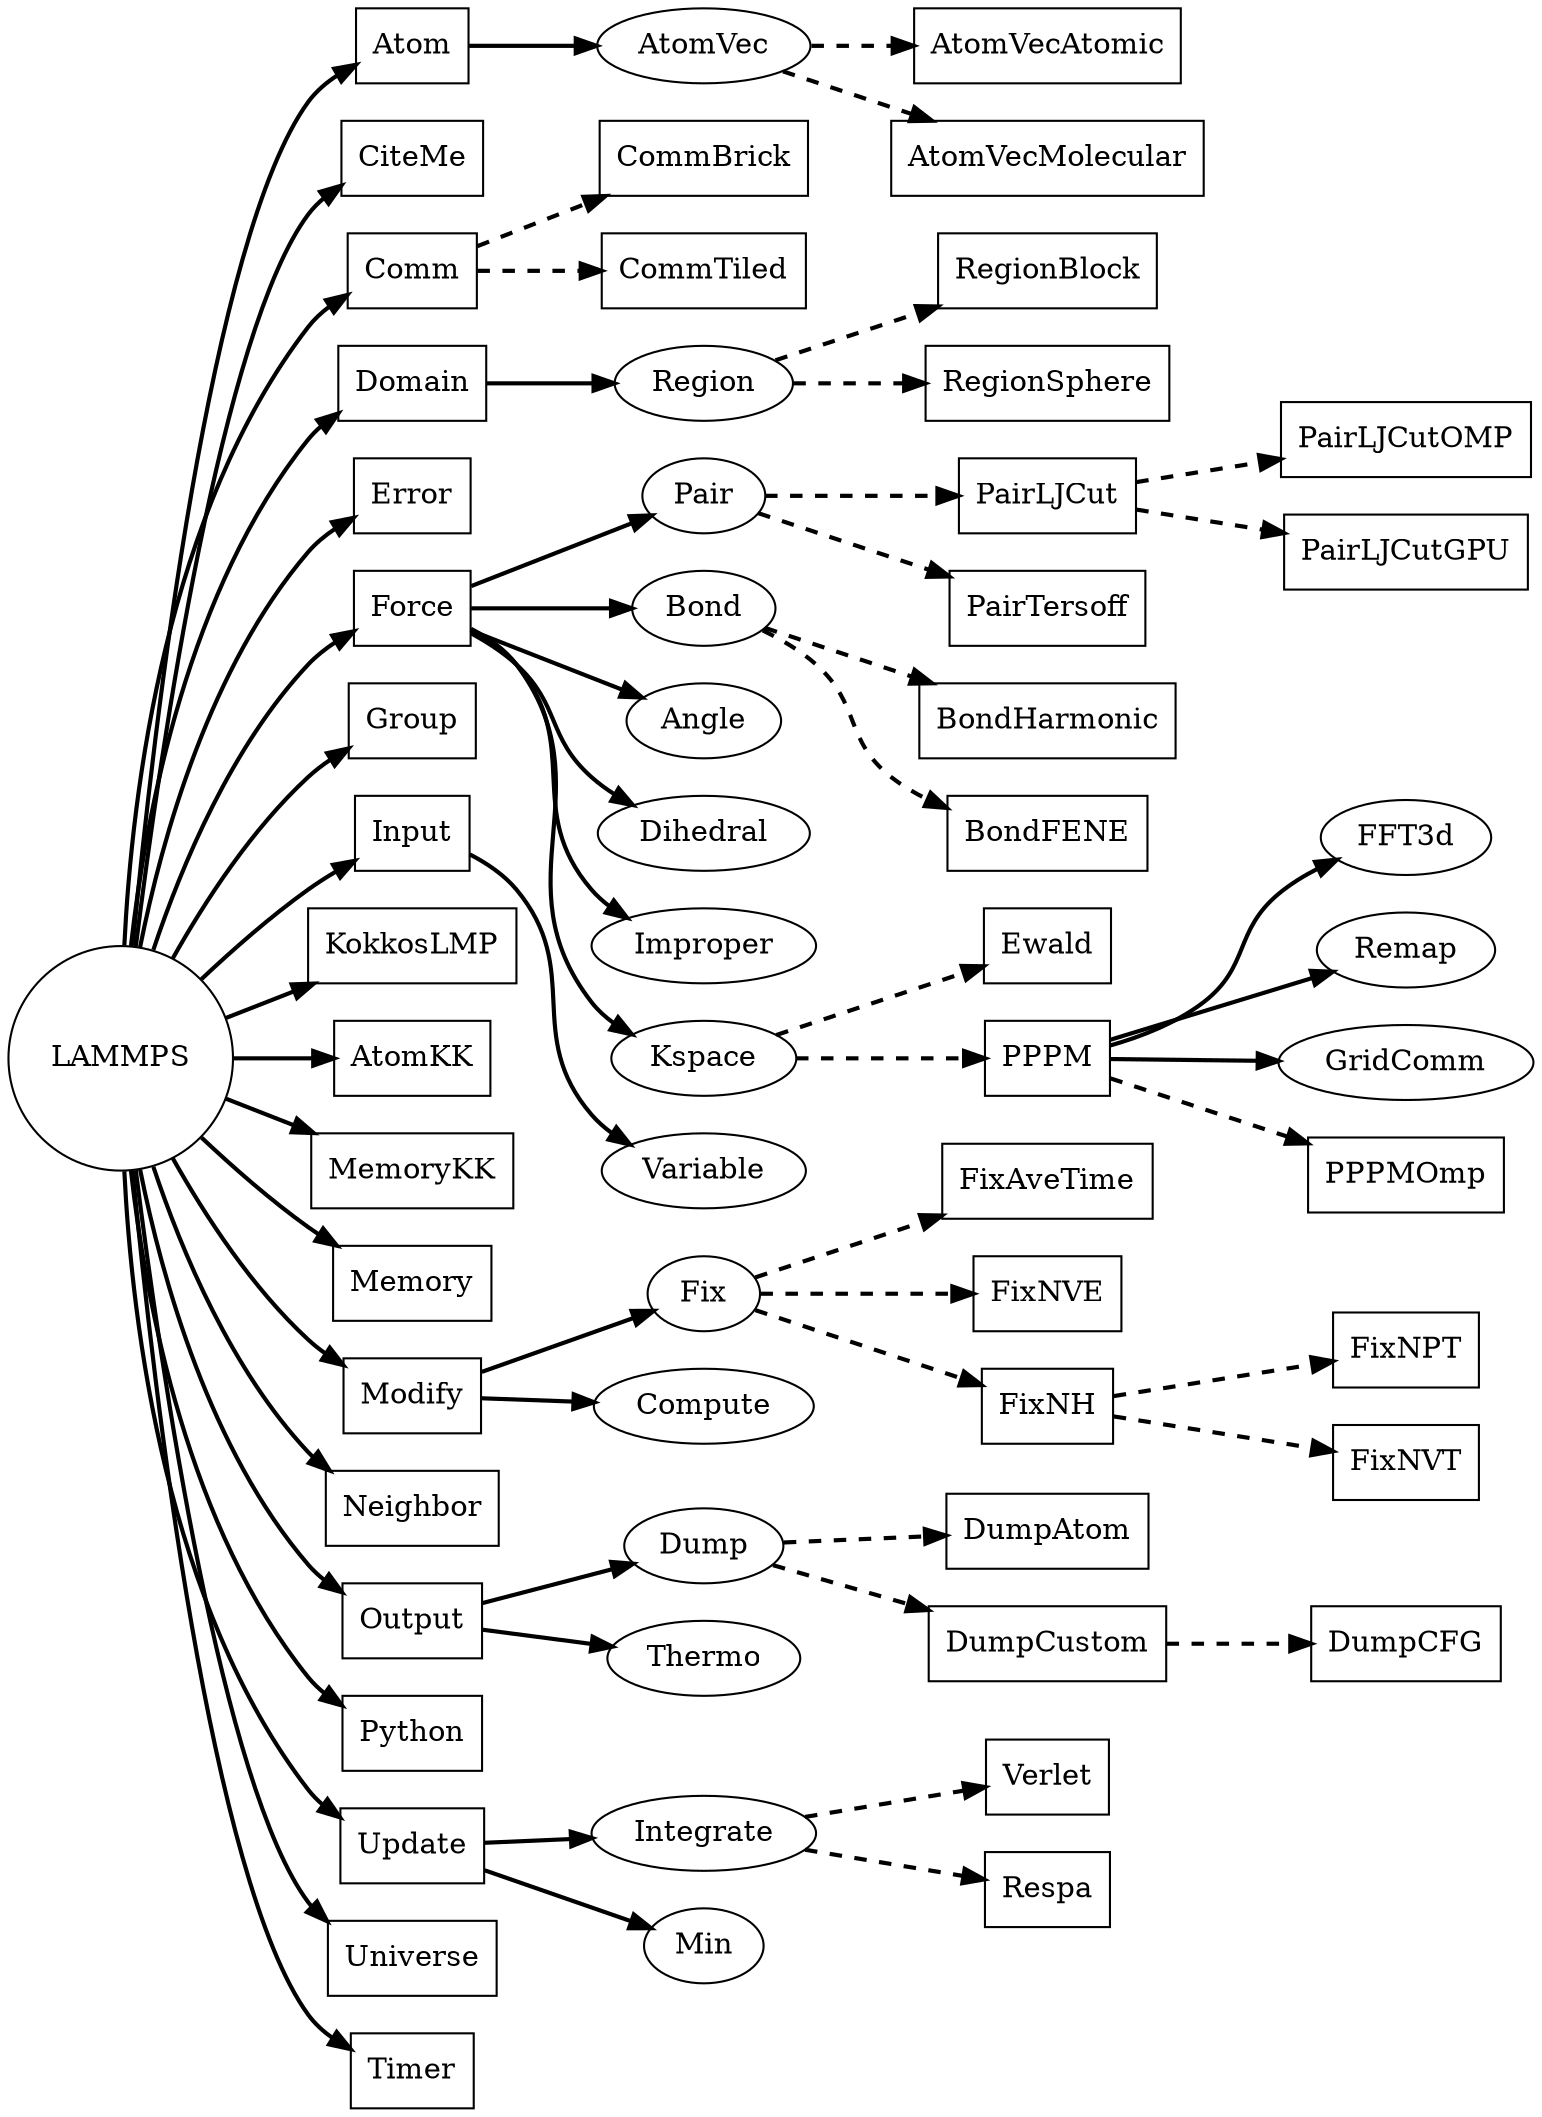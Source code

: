 
// LAMMPS Base Class tree
digraph lammps {
    rankdir="LR"
    La [shape=circle label="LAMMPS"]
    At [shape=box label="Atom"]
    Ci [shape=box label="CiteMe"]
    Co [shape=box label="Comm"]
    Do [shape=box label="Domain"]
    Er [shape=box label="Error"]
    Fo [shape=box label="Force"]
    Gr [shape=box label="Group"]
    In [shape=box label="Input"]
    Ko [shape=box label="KokkosLMP"]
    Ak [shape=box label="AtomKK"]
    Mk [shape=box label="MemoryKK"]
    Me [shape=box label="Memory"]
    Mo [shape=box label="Modify"]
    Ne [shape=box label="Neighbor"]
    Ou [shape=box label="Output"]
    Py [shape=box label="Python"]
    Up [shape=box label="Update"]
    Un [shape=box label="Universe"]
    Ti [shape=box label="Timer"]
    Rg [label="Region"]
    Rb [shape=box label="RegionBlock"]
    Rs [shape=box label="RegionSphere"]
    Av [label="AtomVec"]
    It [label="Integrate"]
    Mi [label="Min"]
    Pa [label="Pair"]
    Bo [label="Bond"]
    An [label="Angle"]
    Di [label="Dihedral"]
    Im [label="Improper"]
    Ks [label="Kspace"]
    Du [label="Dump"]
    Fi [label="Fix"]
    Cp [label="Compute"]
    Th [label="Thermo"]
    Va [label="Variable"]
    Ew [shape=box label="Ewald"]
    Pp [shape=box label="PPPM"]
    Ff [label="FFT3d"]
    Re [label="Remap"]
    Gc [label="GridComm"]
    Cb [shape=box label="CommBrick"]
    Ct [shape=box label="CommTiled"]
    Aa [shape=box label="AtomVecAtomic"]
    Am [shape=box label="AtomVecMolecular"]
    Lj [shape=box label="PairLJCut"]
    Lo [shape=box label="PairLJCutOMP"]
    Lg [shape=box label="PairLJCutGPU"]
    Te [shape=box label="PairTersoff"]
    Bh [shape=box label="BondHarmonic"]
    Bf [shape=box label="BondFENE"]
    Fa [shape=box label="FixAveTime"]
    Fn [shape=box label="FixNVE"]
    Fh [shape=box label="FixNH"]
    Fp [shape=box label="FixNPT"]
    Ft [shape=box label="FixNVT"]
    Da [shape=box label="DumpAtom"]
    Dc [shape=box label="DumpCustom"]
    Dg [shape=box label="DumpCFG"]
    Ve [shape=box label="Verlet"]
    Rr [shape=box label="Respa"]
    Po [shape=box label="PPPMOmp"]
    La -> {At Ci Co Do Er Fo Gr In Ko Ak Mk Me Mo Ne Ou Py Ti Up Un} [penwidth=2]
    Do -> {Rg} [penwidth=2]
    Co -> {Cb Ct} [style=dashed penwidth=2]
    Rg -> {Rb Rs} [style=dashed penwidth=2]
    In -> Va [penwidth=2]
    Mo -> {Fi Cp} [penwidth=2]
    Fo -> {Pa Bo An Di Im Ks} [penwidth=2]
    Ks -> {Ew Pp} [style=dashed penwidth=2]
    Pp -> {Ff Re Gc} [penwidth=2]
    Pp -> {Po} [style=dashed penwidth=2]
    Up -> {It Mi} [penwidth=2]
    It -> {Ve Rr} [style=dashed penwidth=2]
    Ou -> {Du Th} [penwidth=2]
    Du -> {Da Dc} [style=dashed penwidth=2]
    Dc -> {Dg} [style=dashed penwidth=2]
    At -> Av [penwidth=2]
    Av -> {Aa Am} [style=dashed penwidth=2]
    Pa -> {Lj Te} [style=dashed penwidth=2]
    Lj -> {Lo Lg} [style=dashed penwidth=2]
    Bo -> {Bh Bf} [style=dashed penwidth=2]
    Fi -> {Fa Fn Fh} [style=dashed penwidth=2]
    Fh -> {Fp Ft} [style=dashed penwidth=2]
}

